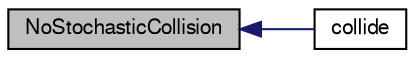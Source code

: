 digraph "NoStochasticCollision"
{
  bgcolor="transparent";
  edge [fontname="FreeSans",fontsize="10",labelfontname="FreeSans",labelfontsize="10"];
  node [fontname="FreeSans",fontsize="10",shape=record];
  rankdir="LR";
  Node1 [label="NoStochasticCollision",height=0.2,width=0.4,color="black", fillcolor="grey75", style="filled", fontcolor="black"];
  Node1 -> Node2 [dir="back",color="midnightblue",fontsize="10",style="solid",fontname="FreeSans"];
  Node2 [label="collide",height=0.2,width=0.4,color="black",URL="$a24198.html#a771b0c1c395f034e8452b2b3716fa886",tooltip="Update the model. "];
}
